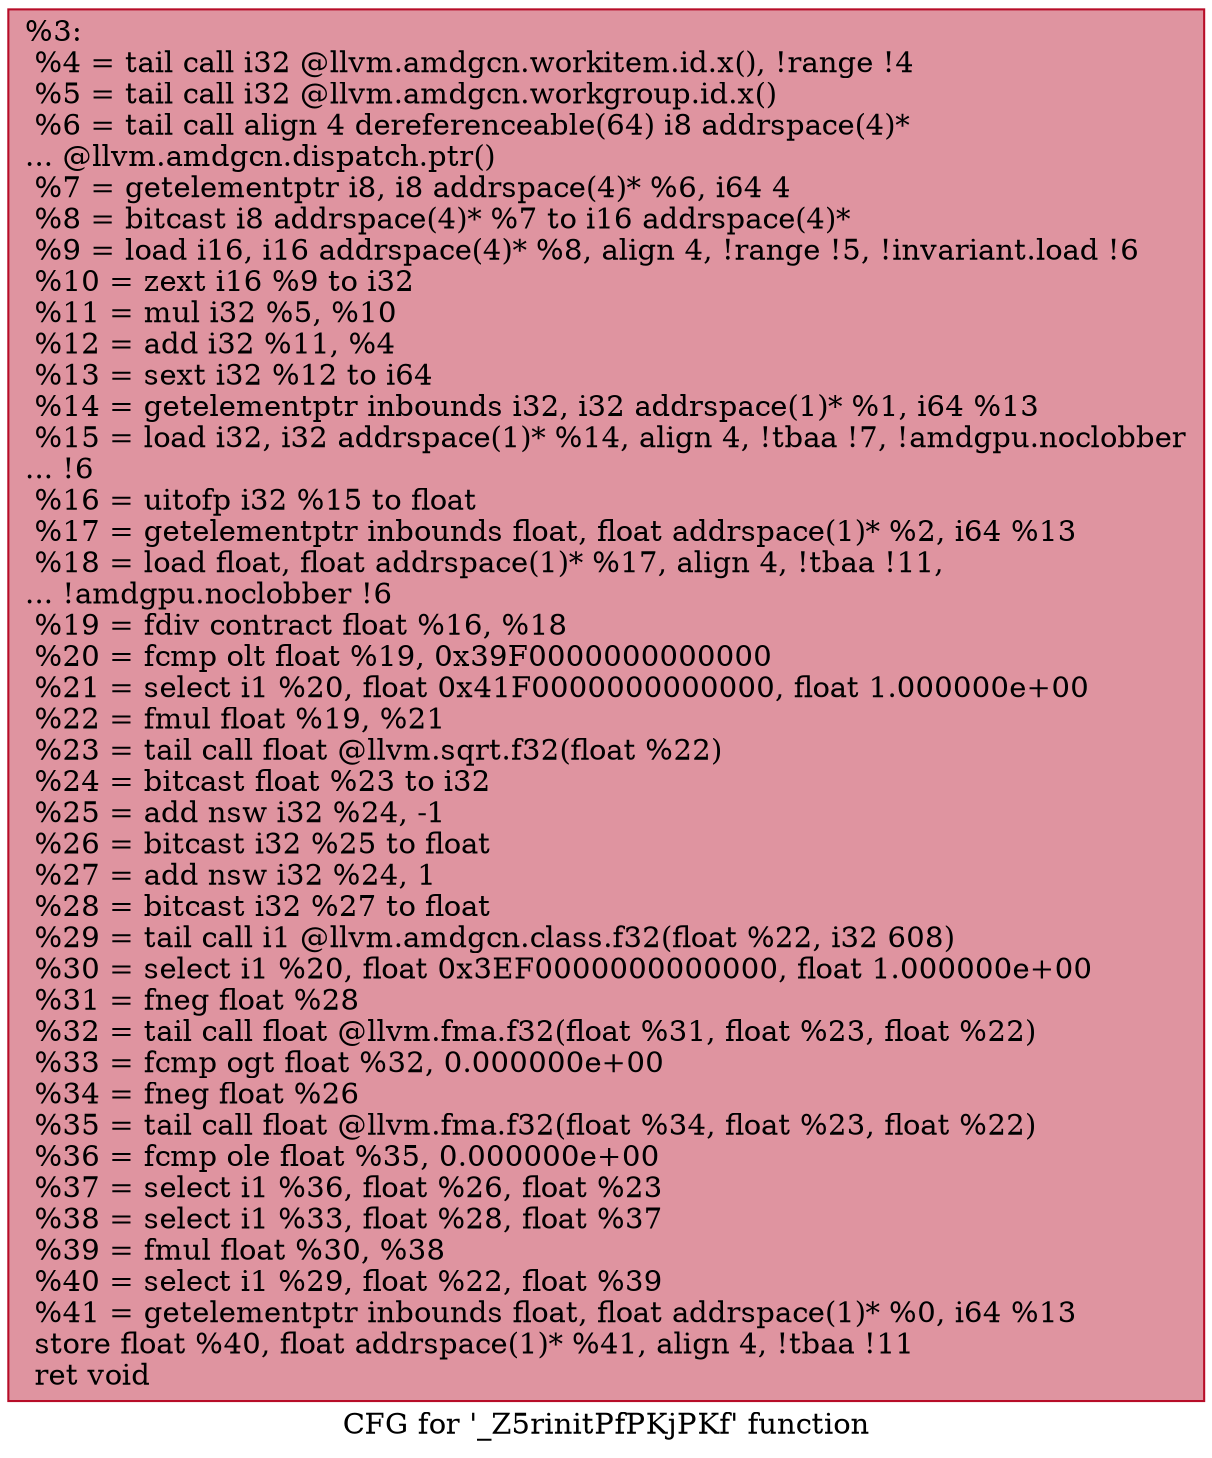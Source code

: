 digraph "CFG for '_Z5rinitPfPKjPKf' function" {
	label="CFG for '_Z5rinitPfPKjPKf' function";

	Node0x4daa590 [shape=record,color="#b70d28ff", style=filled, fillcolor="#b70d2870",label="{%3:\l  %4 = tail call i32 @llvm.amdgcn.workitem.id.x(), !range !4\l  %5 = tail call i32 @llvm.amdgcn.workgroup.id.x()\l  %6 = tail call align 4 dereferenceable(64) i8 addrspace(4)*\l... @llvm.amdgcn.dispatch.ptr()\l  %7 = getelementptr i8, i8 addrspace(4)* %6, i64 4\l  %8 = bitcast i8 addrspace(4)* %7 to i16 addrspace(4)*\l  %9 = load i16, i16 addrspace(4)* %8, align 4, !range !5, !invariant.load !6\l  %10 = zext i16 %9 to i32\l  %11 = mul i32 %5, %10\l  %12 = add i32 %11, %4\l  %13 = sext i32 %12 to i64\l  %14 = getelementptr inbounds i32, i32 addrspace(1)* %1, i64 %13\l  %15 = load i32, i32 addrspace(1)* %14, align 4, !tbaa !7, !amdgpu.noclobber\l... !6\l  %16 = uitofp i32 %15 to float\l  %17 = getelementptr inbounds float, float addrspace(1)* %2, i64 %13\l  %18 = load float, float addrspace(1)* %17, align 4, !tbaa !11,\l... !amdgpu.noclobber !6\l  %19 = fdiv contract float %16, %18\l  %20 = fcmp olt float %19, 0x39F0000000000000\l  %21 = select i1 %20, float 0x41F0000000000000, float 1.000000e+00\l  %22 = fmul float %19, %21\l  %23 = tail call float @llvm.sqrt.f32(float %22)\l  %24 = bitcast float %23 to i32\l  %25 = add nsw i32 %24, -1\l  %26 = bitcast i32 %25 to float\l  %27 = add nsw i32 %24, 1\l  %28 = bitcast i32 %27 to float\l  %29 = tail call i1 @llvm.amdgcn.class.f32(float %22, i32 608)\l  %30 = select i1 %20, float 0x3EF0000000000000, float 1.000000e+00\l  %31 = fneg float %28\l  %32 = tail call float @llvm.fma.f32(float %31, float %23, float %22)\l  %33 = fcmp ogt float %32, 0.000000e+00\l  %34 = fneg float %26\l  %35 = tail call float @llvm.fma.f32(float %34, float %23, float %22)\l  %36 = fcmp ole float %35, 0.000000e+00\l  %37 = select i1 %36, float %26, float %23\l  %38 = select i1 %33, float %28, float %37\l  %39 = fmul float %30, %38\l  %40 = select i1 %29, float %22, float %39\l  %41 = getelementptr inbounds float, float addrspace(1)* %0, i64 %13\l  store float %40, float addrspace(1)* %41, align 4, !tbaa !11\l  ret void\l}"];
}
